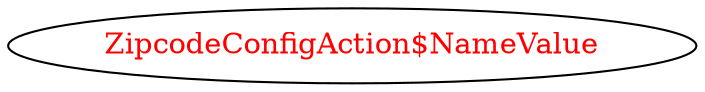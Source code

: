 digraph dependencyGraph {
 concentrate=true;
 ranksep="2.0";
 rankdir="LR"; 
 splines="ortho";
"ZipcodeConfigAction$NameValue" [fontcolor="red"];
}